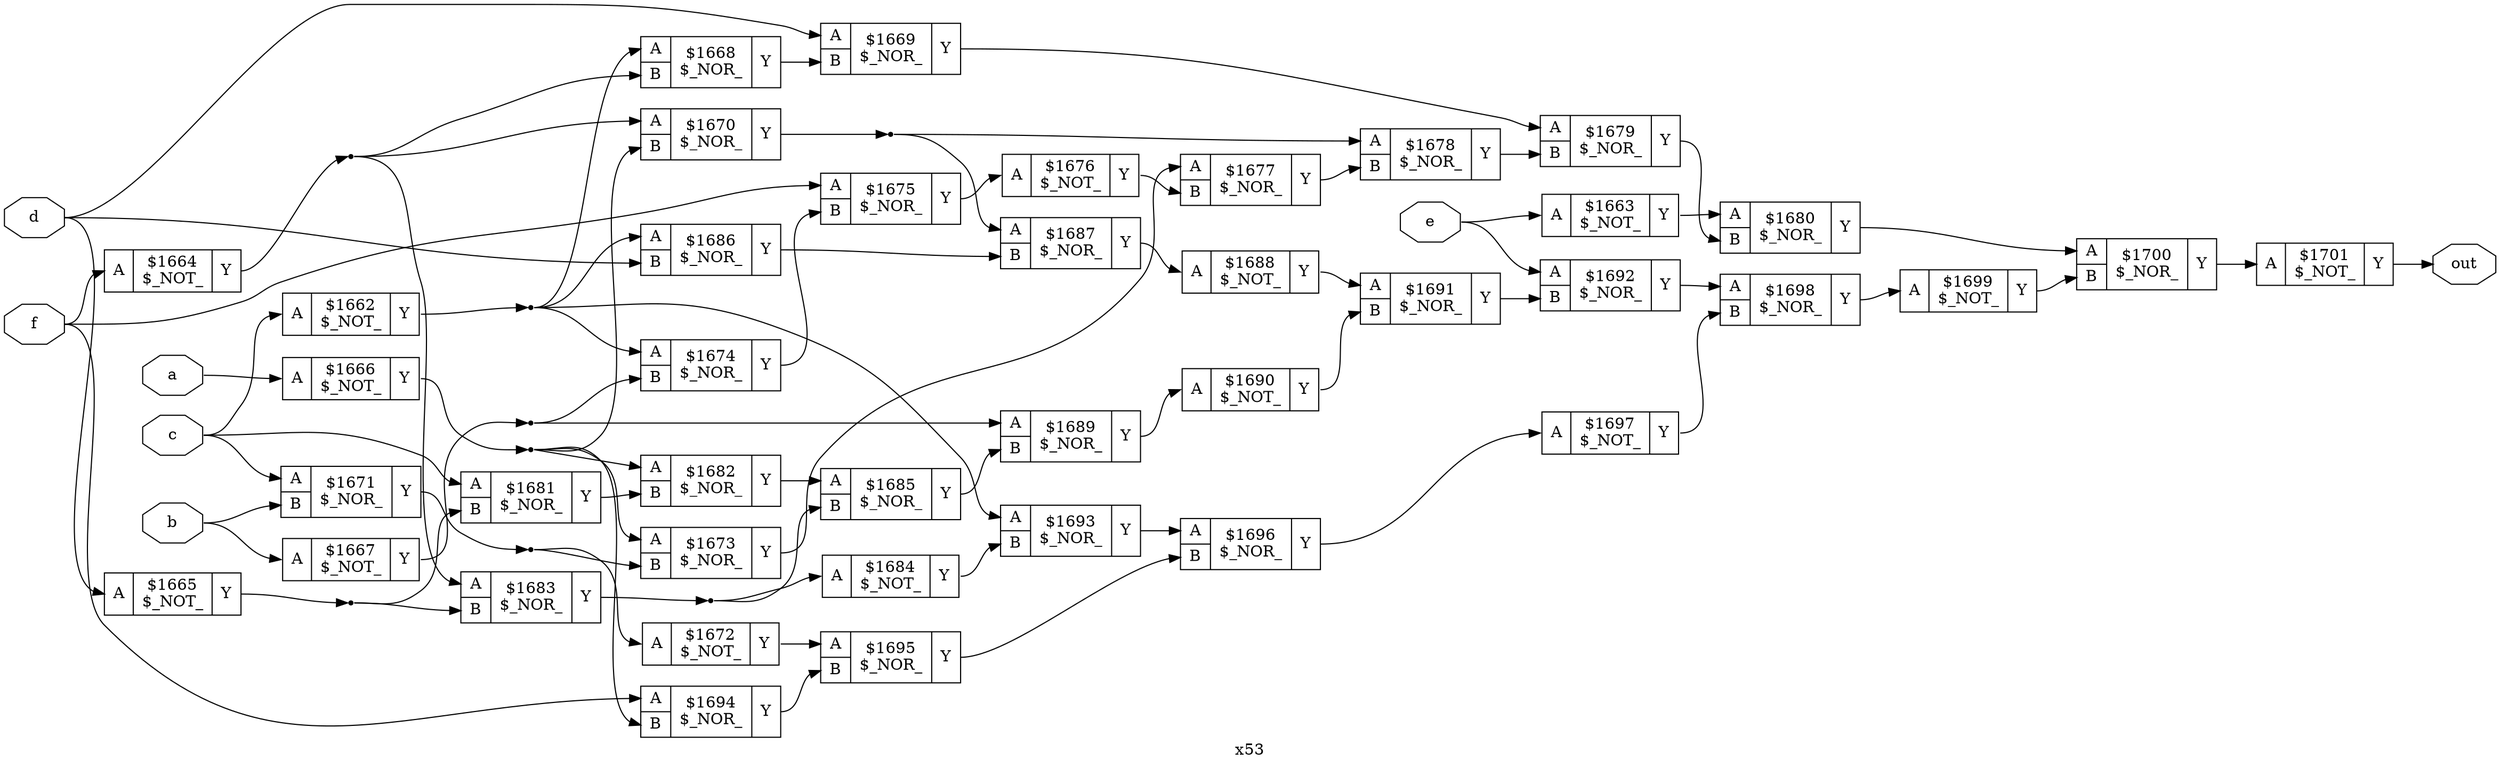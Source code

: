 digraph "x53" {
label="x53";
rankdir="LR";
remincross=true;
n40 [ shape=octagon, label="a", color="black", fontcolor="black" ];
n41 [ shape=octagon, label="b", color="black", fontcolor="black" ];
n42 [ shape=octagon, label="c", color="black", fontcolor="black" ];
n43 [ shape=octagon, label="d", color="black", fontcolor="black" ];
n44 [ shape=octagon, label="e", color="black", fontcolor="black" ];
n45 [ shape=octagon, label="f", color="black", fontcolor="black" ];
n46 [ shape=octagon, label="out", color="black", fontcolor="black" ];
c49 [ shape=record, label="{{<p47> A}|$1662\n$_NOT_|{<p48> Y}}" ];
c50 [ shape=record, label="{{<p47> A}|$1663\n$_NOT_|{<p48> Y}}" ];
c51 [ shape=record, label="{{<p47> A}|$1664\n$_NOT_|{<p48> Y}}" ];
c52 [ shape=record, label="{{<p47> A}|$1665\n$_NOT_|{<p48> Y}}" ];
c53 [ shape=record, label="{{<p47> A}|$1666\n$_NOT_|{<p48> Y}}" ];
c54 [ shape=record, label="{{<p47> A}|$1667\n$_NOT_|{<p48> Y}}" ];
c56 [ shape=record, label="{{<p47> A|<p55> B}|$1668\n$_NOR_|{<p48> Y}}" ];
c57 [ shape=record, label="{{<p47> A|<p55> B}|$1669\n$_NOR_|{<p48> Y}}" ];
c58 [ shape=record, label="{{<p47> A|<p55> B}|$1670\n$_NOR_|{<p48> Y}}" ];
c59 [ shape=record, label="{{<p47> A|<p55> B}|$1671\n$_NOR_|{<p48> Y}}" ];
c60 [ shape=record, label="{{<p47> A}|$1672\n$_NOT_|{<p48> Y}}" ];
c61 [ shape=record, label="{{<p47> A|<p55> B}|$1673\n$_NOR_|{<p48> Y}}" ];
c62 [ shape=record, label="{{<p47> A|<p55> B}|$1674\n$_NOR_|{<p48> Y}}" ];
c63 [ shape=record, label="{{<p47> A|<p55> B}|$1675\n$_NOR_|{<p48> Y}}" ];
c64 [ shape=record, label="{{<p47> A}|$1676\n$_NOT_|{<p48> Y}}" ];
c65 [ shape=record, label="{{<p47> A|<p55> B}|$1677\n$_NOR_|{<p48> Y}}" ];
c66 [ shape=record, label="{{<p47> A|<p55> B}|$1678\n$_NOR_|{<p48> Y}}" ];
c67 [ shape=record, label="{{<p47> A|<p55> B}|$1679\n$_NOR_|{<p48> Y}}" ];
c68 [ shape=record, label="{{<p47> A|<p55> B}|$1680\n$_NOR_|{<p48> Y}}" ];
c69 [ shape=record, label="{{<p47> A|<p55> B}|$1681\n$_NOR_|{<p48> Y}}" ];
c70 [ shape=record, label="{{<p47> A|<p55> B}|$1682\n$_NOR_|{<p48> Y}}" ];
c71 [ shape=record, label="{{<p47> A|<p55> B}|$1683\n$_NOR_|{<p48> Y}}" ];
c72 [ shape=record, label="{{<p47> A}|$1684\n$_NOT_|{<p48> Y}}" ];
c73 [ shape=record, label="{{<p47> A|<p55> B}|$1685\n$_NOR_|{<p48> Y}}" ];
c74 [ shape=record, label="{{<p47> A|<p55> B}|$1686\n$_NOR_|{<p48> Y}}" ];
c75 [ shape=record, label="{{<p47> A|<p55> B}|$1687\n$_NOR_|{<p48> Y}}" ];
c76 [ shape=record, label="{{<p47> A}|$1688\n$_NOT_|{<p48> Y}}" ];
c77 [ shape=record, label="{{<p47> A|<p55> B}|$1689\n$_NOR_|{<p48> Y}}" ];
c78 [ shape=record, label="{{<p47> A}|$1690\n$_NOT_|{<p48> Y}}" ];
c79 [ shape=record, label="{{<p47> A|<p55> B}|$1691\n$_NOR_|{<p48> Y}}" ];
c80 [ shape=record, label="{{<p47> A|<p55> B}|$1692\n$_NOR_|{<p48> Y}}" ];
c81 [ shape=record, label="{{<p47> A|<p55> B}|$1693\n$_NOR_|{<p48> Y}}" ];
c82 [ shape=record, label="{{<p47> A|<p55> B}|$1694\n$_NOR_|{<p48> Y}}" ];
c83 [ shape=record, label="{{<p47> A|<p55> B}|$1695\n$_NOR_|{<p48> Y}}" ];
c84 [ shape=record, label="{{<p47> A|<p55> B}|$1696\n$_NOR_|{<p48> Y}}" ];
c85 [ shape=record, label="{{<p47> A}|$1697\n$_NOT_|{<p48> Y}}" ];
c86 [ shape=record, label="{{<p47> A|<p55> B}|$1698\n$_NOR_|{<p48> Y}}" ];
c87 [ shape=record, label="{{<p47> A}|$1699\n$_NOT_|{<p48> Y}}" ];
c88 [ shape=record, label="{{<p47> A|<p55> B}|$1700\n$_NOR_|{<p48> Y}}" ];
c89 [ shape=record, label="{{<p47> A}|$1701\n$_NOT_|{<p48> Y}}" ];
n1 [ shape=point ];
c51:p48:e -> n1:w [color="black", label=""];
n1:e -> c56:p55:w [color="black", label=""];
n1:e -> c58:p47:w [color="black", label=""];
n1:e -> c71:p47:w [color="black", label=""];
c61:p48:e -> c65:p47:w [color="black", label=""];
c62:p48:e -> c63:p55:w [color="black", label=""];
c63:p48:e -> c64:p47:w [color="black", label=""];
c64:p48:e -> c65:p55:w [color="black", label=""];
c65:p48:e -> c66:p55:w [color="black", label=""];
c66:p48:e -> c67:p55:w [color="black", label=""];
c67:p48:e -> c68:p55:w [color="black", label=""];
c68:p48:e -> c88:p47:w [color="black", label=""];
c69:p48:e -> c70:p55:w [color="black", label=""];
c70:p48:e -> c73:p47:w [color="black", label=""];
n2 [ shape=point ];
c52:p48:e -> n2:w [color="black", label=""];
n2:e -> c69:p55:w [color="black", label=""];
n2:e -> c71:p55:w [color="black", label=""];
n20 [ shape=point ];
c71:p48:e -> n20:w [color="black", label=""];
n20:e -> c72:p47:w [color="black", label=""];
n20:e -> c73:p55:w [color="black", label=""];
c72:p48:e -> c81:p55:w [color="black", label=""];
c73:p48:e -> c77:p55:w [color="black", label=""];
c74:p48:e -> c75:p55:w [color="black", label=""];
c75:p48:e -> c76:p47:w [color="black", label=""];
c76:p48:e -> c79:p47:w [color="black", label=""];
c77:p48:e -> c78:p47:w [color="black", label=""];
c78:p48:e -> c79:p55:w [color="black", label=""];
c79:p48:e -> c80:p55:w [color="black", label=""];
c80:p48:e -> c86:p47:w [color="black", label=""];
n3 [ shape=point ];
c53:p48:e -> n3:w [color="black", label=""];
n3:e -> c58:p55:w [color="black", label=""];
n3:e -> c61:p47:w [color="black", label=""];
n3:e -> c70:p47:w [color="black", label=""];
n3:e -> c82:p55:w [color="black", label=""];
c81:p48:e -> c84:p47:w [color="black", label=""];
c82:p48:e -> c83:p55:w [color="black", label=""];
c83:p48:e -> c84:p55:w [color="black", label=""];
c84:p48:e -> c85:p47:w [color="black", label=""];
c85:p48:e -> c86:p55:w [color="black", label=""];
c86:p48:e -> c87:p47:w [color="black", label=""];
c87:p48:e -> c88:p55:w [color="black", label=""];
c88:p48:e -> c89:p47:w [color="black", label=""];
n38 [ shape=point ];
c49:p48:e -> n38:w [color="black", label=""];
n38:e -> c56:p47:w [color="black", label=""];
n38:e -> c62:p47:w [color="black", label=""];
n38:e -> c74:p47:w [color="black", label=""];
n38:e -> c81:p47:w [color="black", label=""];
c50:p48:e -> c68:p47:w [color="black", label=""];
n4 [ shape=point ];
c54:p48:e -> n4:w [color="black", label=""];
n4:e -> c62:p55:w [color="black", label=""];
n4:e -> c77:p47:w [color="black", label=""];
n40:e -> c53:p47:w [color="black", label=""];
n41:e -> c54:p47:w [color="black", label=""];
n41:e -> c59:p55:w [color="black", label=""];
n42:e -> c49:p47:w [color="black", label=""];
n42:e -> c59:p47:w [color="black", label=""];
n42:e -> c69:p47:w [color="black", label=""];
n43:e -> c52:p47:w [color="black", label=""];
n43:e -> c57:p47:w [color="black", label=""];
n43:e -> c74:p55:w [color="black", label=""];
n44:e -> c50:p47:w [color="black", label=""];
n44:e -> c80:p47:w [color="black", label=""];
n45:e -> c51:p47:w [color="black", label=""];
n45:e -> c63:p47:w [color="black", label=""];
n45:e -> c82:p47:w [color="black", label=""];
c89:p48:e -> n46:w [color="black", label=""];
c56:p48:e -> c57:p55:w [color="black", label=""];
c57:p48:e -> c67:p47:w [color="black", label=""];
n7 [ shape=point ];
c58:p48:e -> n7:w [color="black", label=""];
n7:e -> c66:p47:w [color="black", label=""];
n7:e -> c75:p47:w [color="black", label=""];
n8 [ shape=point ];
c59:p48:e -> n8:w [color="black", label=""];
n8:e -> c60:p47:w [color="black", label=""];
n8:e -> c61:p55:w [color="black", label=""];
c60:p48:e -> c83:p47:w [color="black", label=""];
}
